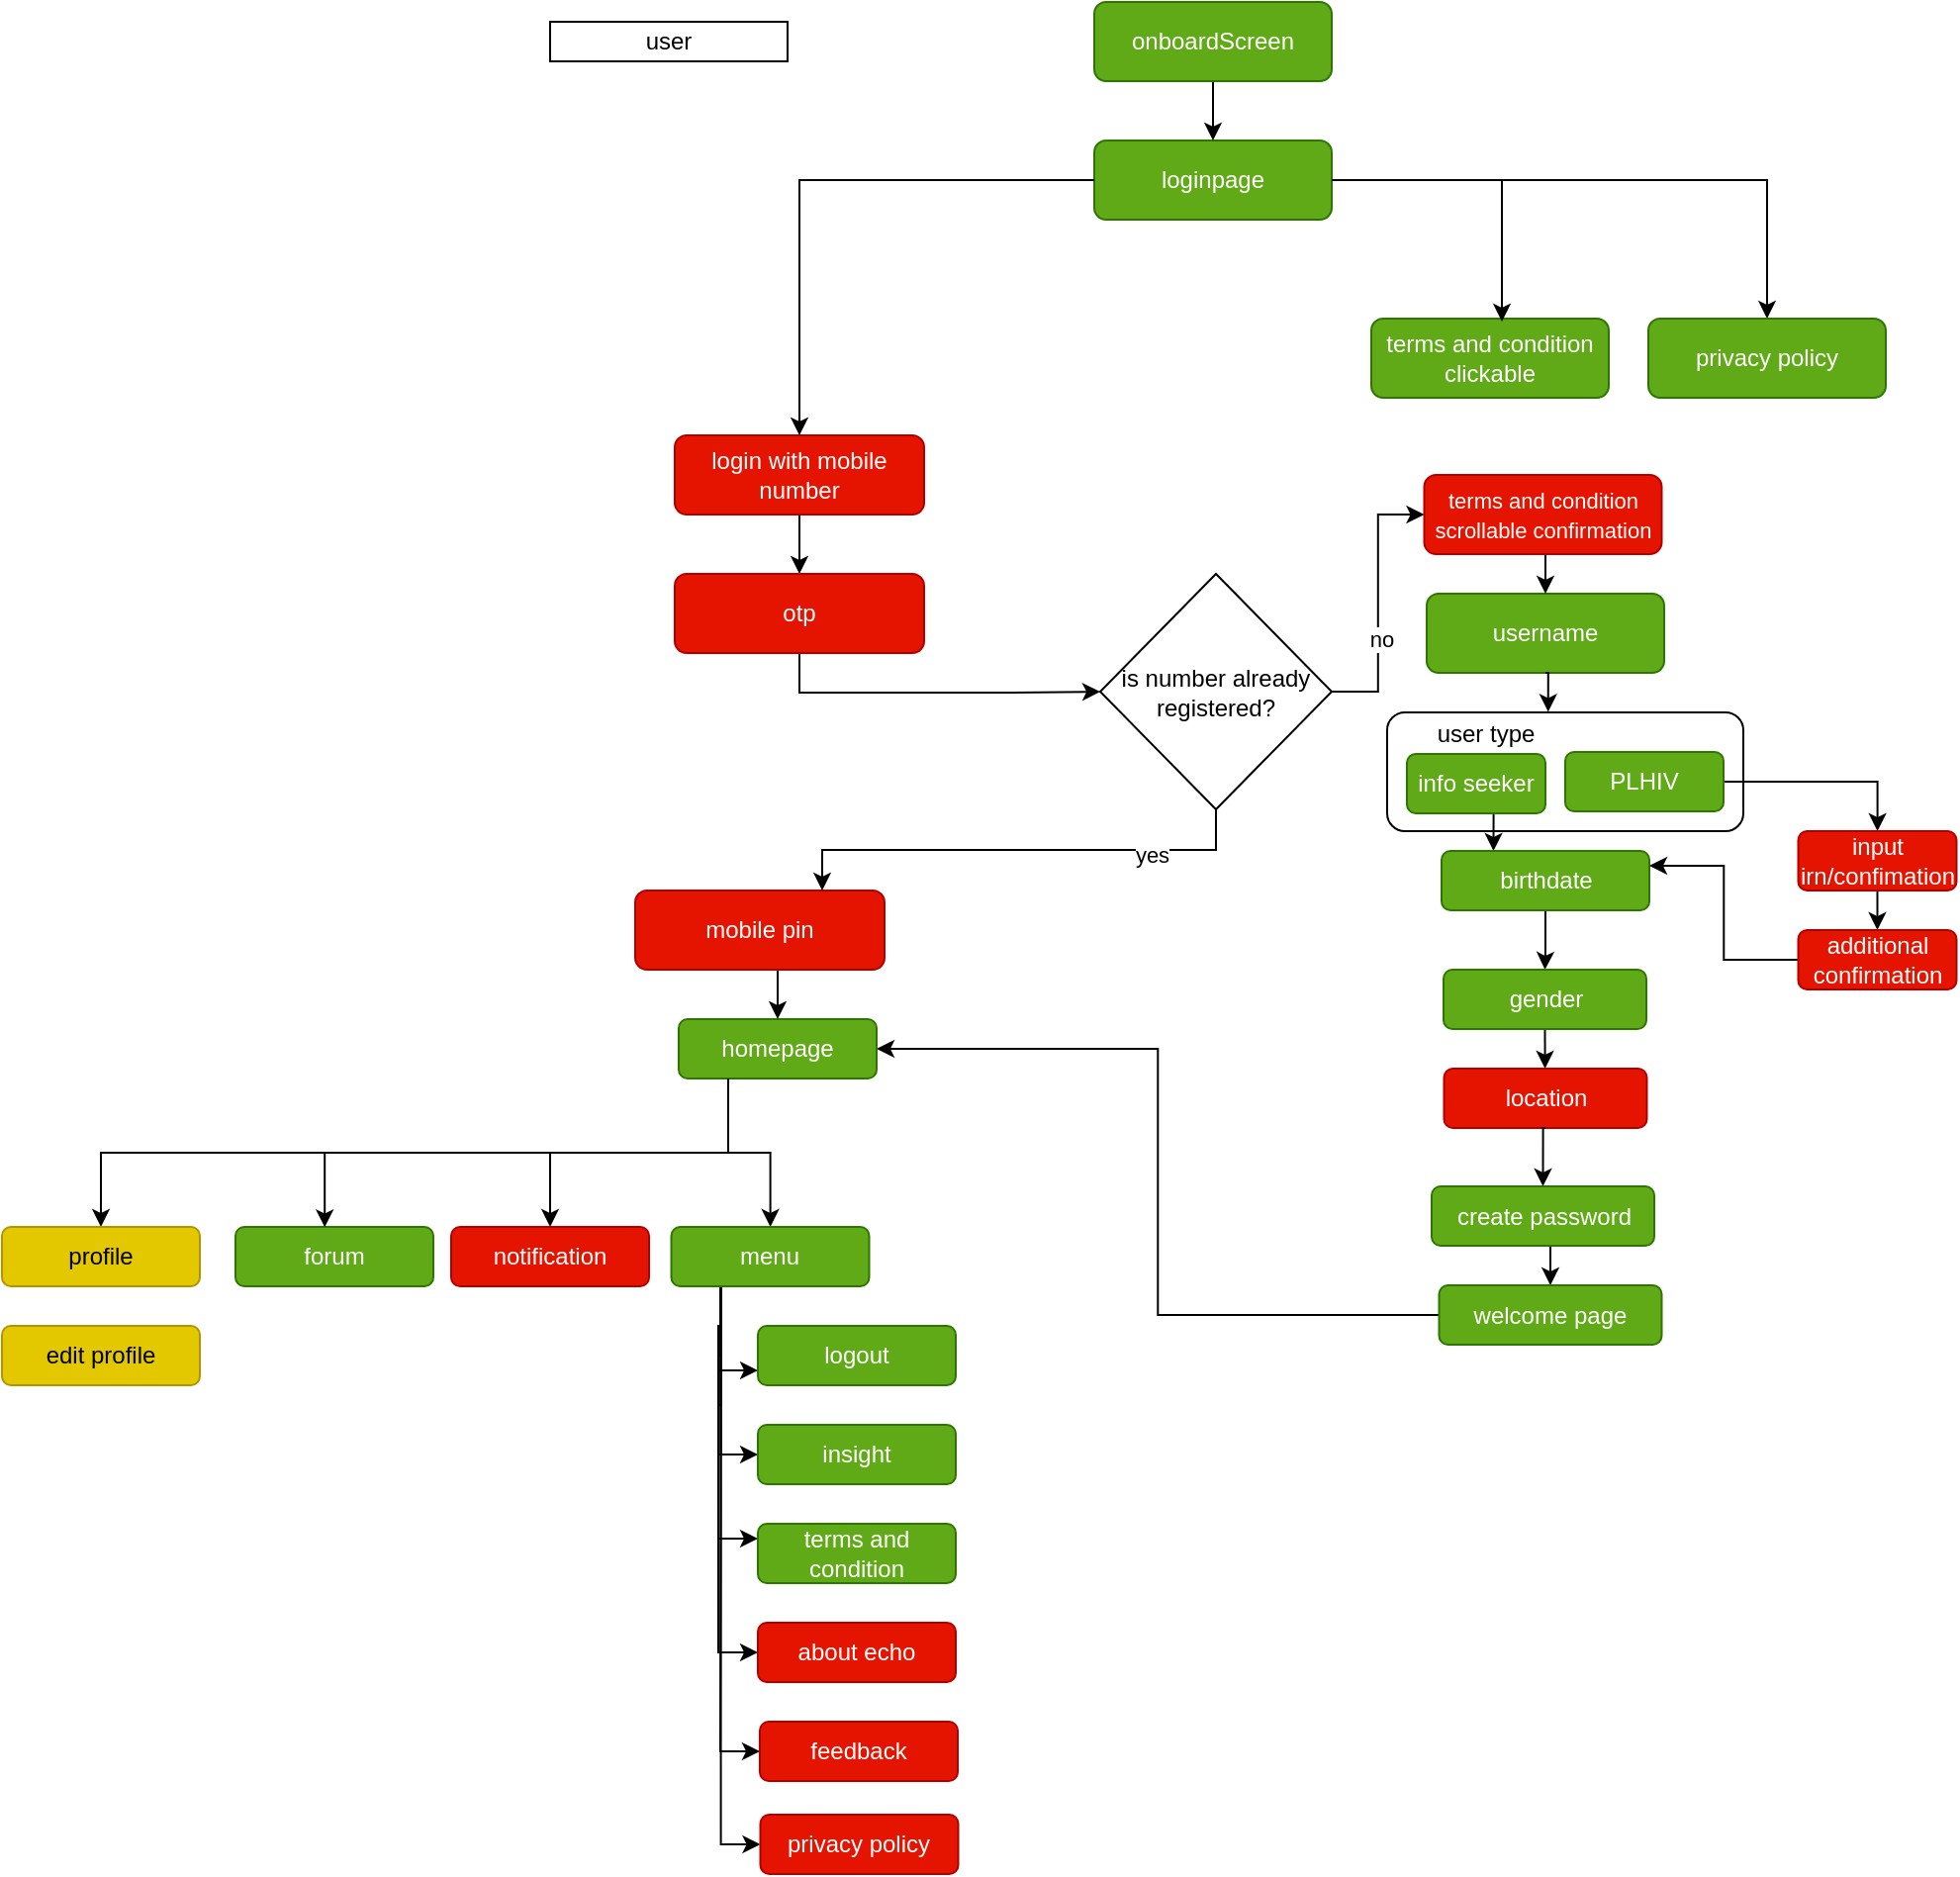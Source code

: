 <mxfile version="27.0.5">
  <diagram name="Page-1" id="9R6yXRowSwLRwM4YF0jt">
    <mxGraphModel dx="2231" dy="1020" grid="1" gridSize="10" guides="1" tooltips="1" connect="1" arrows="1" fold="1" page="1" pageScale="1" pageWidth="850" pageHeight="1100" math="0" shadow="0">
      <root>
        <mxCell id="0" />
        <mxCell id="1" parent="0" />
        <mxCell id="_LMe8sHWsWOSTw_ekPAe-2" value="user" style="rounded=0;whiteSpace=wrap;html=1;" parent="1" vertex="1">
          <mxGeometry x="7" y="31" width="120" height="20" as="geometry" />
        </mxCell>
        <mxCell id="_LMe8sHWsWOSTw_ekPAe-17" style="edgeStyle=orthogonalEdgeStyle;rounded=0;orthogonalLoop=1;jettySize=auto;html=1;exitX=0;exitY=0.5;exitDx=0;exitDy=0;" parent="1" source="_LMe8sHWsWOSTw_ekPAe-4" edge="1">
          <mxGeometry relative="1" as="geometry">
            <mxPoint x="282.176" y="111" as="targetPoint" />
          </mxGeometry>
        </mxCell>
        <mxCell id="_LMe8sHWsWOSTw_ekPAe-27" style="edgeStyle=orthogonalEdgeStyle;rounded=0;orthogonalLoop=1;jettySize=auto;html=1;exitX=1;exitY=0.5;exitDx=0;exitDy=0;" parent="1" source="_LMe8sHWsWOSTw_ekPAe-4" target="_LMe8sHWsWOSTw_ekPAe-12" edge="1">
          <mxGeometry relative="1" as="geometry" />
        </mxCell>
        <mxCell id="_LMe8sHWsWOSTw_ekPAe-4" value="loginpage" style="rounded=1;whiteSpace=wrap;html=1;fillColor=#60a917;fontColor=#ffffff;strokeColor=#2D7600;" parent="1" vertex="1">
          <mxGeometry x="282" y="91" width="120" height="40" as="geometry" />
        </mxCell>
        <mxCell id="-NJHEdXc2_ys1D_Juve5-9" style="edgeStyle=orthogonalEdgeStyle;rounded=0;orthogonalLoop=1;jettySize=auto;html=1;exitX=0.5;exitY=1;exitDx=0;exitDy=0;" edge="1" parent="1" source="_LMe8sHWsWOSTw_ekPAe-10" target="-NJHEdXc2_ys1D_Juve5-8">
          <mxGeometry relative="1" as="geometry" />
        </mxCell>
        <mxCell id="_LMe8sHWsWOSTw_ekPAe-10" value="login with mobile number" style="rounded=1;whiteSpace=wrap;html=1;fillColor=#e51400;fontColor=#ffffff;strokeColor=#B20000;" parent="1" vertex="1">
          <mxGeometry x="70" y="240" width="126" height="40" as="geometry" />
        </mxCell>
        <mxCell id="_LMe8sHWsWOSTw_ekPAe-11" value="&lt;div&gt;terms and condition&lt;/div&gt;&lt;div&gt;clickable&lt;/div&gt;" style="rounded=1;whiteSpace=wrap;html=1;fillColor=#60a917;fontColor=#ffffff;strokeColor=#2D7600;" parent="1" vertex="1">
          <mxGeometry x="422" y="181" width="120" height="40" as="geometry" />
        </mxCell>
        <mxCell id="_LMe8sHWsWOSTw_ekPAe-12" value="privacy policy" style="rounded=1;whiteSpace=wrap;html=1;fillColor=#60a917;fontColor=#ffffff;strokeColor=#2D7600;" parent="1" vertex="1">
          <mxGeometry x="562" y="181" width="120" height="40" as="geometry" />
        </mxCell>
        <mxCell id="_LMe8sHWsWOSTw_ekPAe-22" style="edgeStyle=orthogonalEdgeStyle;rounded=0;orthogonalLoop=1;jettySize=auto;html=1;exitX=0;exitY=0.5;exitDx=0;exitDy=0;entryX=0.5;entryY=0;entryDx=0;entryDy=0;" parent="1" source="_LMe8sHWsWOSTw_ekPAe-4" target="_LMe8sHWsWOSTw_ekPAe-10" edge="1">
          <mxGeometry relative="1" as="geometry">
            <mxPoint x="165.52" y="181.6" as="targetPoint" />
          </mxGeometry>
        </mxCell>
        <mxCell id="_LMe8sHWsWOSTw_ekPAe-26" style="edgeStyle=orthogonalEdgeStyle;rounded=0;orthogonalLoop=1;jettySize=auto;html=1;exitX=1;exitY=0.5;exitDx=0;exitDy=0;entryX=0.55;entryY=0.037;entryDx=0;entryDy=0;entryPerimeter=0;" parent="1" source="_LMe8sHWsWOSTw_ekPAe-4" target="_LMe8sHWsWOSTw_ekPAe-11" edge="1">
          <mxGeometry relative="1" as="geometry" />
        </mxCell>
        <mxCell id="_LMe8sHWsWOSTw_ekPAe-28" value="username" style="rounded=1;whiteSpace=wrap;html=1;fillColor=#60a917;fontColor=#ffffff;strokeColor=#2D7600;" parent="1" vertex="1">
          <mxGeometry x="450" y="320" width="120" height="40" as="geometry" />
        </mxCell>
        <mxCell id="_LMe8sHWsWOSTw_ekPAe-31" value="" style="rounded=1;whiteSpace=wrap;html=1;" parent="1" vertex="1">
          <mxGeometry x="430" y="380" width="180" height="60" as="geometry" />
        </mxCell>
        <mxCell id="_LMe8sHWsWOSTw_ekPAe-51" style="edgeStyle=orthogonalEdgeStyle;rounded=0;orthogonalLoop=1;jettySize=auto;html=1;exitX=1;exitY=0.5;exitDx=0;exitDy=0;" parent="1" source="_LMe8sHWsWOSTw_ekPAe-32" target="_LMe8sHWsWOSTw_ekPAe-50" edge="1">
          <mxGeometry relative="1" as="geometry" />
        </mxCell>
        <mxCell id="_LMe8sHWsWOSTw_ekPAe-32" value="PLHIV" style="rounded=1;whiteSpace=wrap;html=1;fillColor=#60a917;fontColor=#ffffff;strokeColor=#2D7600;" parent="1" vertex="1">
          <mxGeometry x="520" y="400" width="80" height="30" as="geometry" />
        </mxCell>
        <mxCell id="_LMe8sHWsWOSTw_ekPAe-49" style="edgeStyle=orthogonalEdgeStyle;rounded=0;orthogonalLoop=1;jettySize=auto;html=1;exitX=0.5;exitY=1;exitDx=0;exitDy=0;entryX=0.25;entryY=0;entryDx=0;entryDy=0;" parent="1" source="_LMe8sHWsWOSTw_ekPAe-33" target="_LMe8sHWsWOSTw_ekPAe-36" edge="1">
          <mxGeometry relative="1" as="geometry" />
        </mxCell>
        <mxCell id="_LMe8sHWsWOSTw_ekPAe-33" value="info seeker" style="rounded=1;whiteSpace=wrap;html=1;fillColor=#60a917;fontColor=#ffffff;strokeColor=#2D7600;" parent="1" vertex="1">
          <mxGeometry x="440" y="401" width="70" height="30" as="geometry" />
        </mxCell>
        <mxCell id="_LMe8sHWsWOSTw_ekPAe-34" value="user type" style="rounded=1;whiteSpace=wrap;html=1;strokeColor=none;" parent="1" vertex="1">
          <mxGeometry x="440" y="386" width="80" height="10" as="geometry" />
        </mxCell>
        <mxCell id="-NJHEdXc2_ys1D_Juve5-6" style="edgeStyle=orthogonalEdgeStyle;rounded=0;orthogonalLoop=1;jettySize=auto;html=1;exitX=0.5;exitY=1;exitDx=0;exitDy=0;" edge="1" parent="1" source="_LMe8sHWsWOSTw_ekPAe-36" target="-NJHEdXc2_ys1D_Juve5-5">
          <mxGeometry relative="1" as="geometry" />
        </mxCell>
        <mxCell id="_LMe8sHWsWOSTw_ekPAe-36" value="birthdate" style="rounded=1;whiteSpace=wrap;html=1;fillColor=#60a917;fontColor=#ffffff;strokeColor=#2D7600;" parent="1" vertex="1">
          <mxGeometry x="457.5" y="450" width="105" height="30" as="geometry" />
        </mxCell>
        <mxCell id="_LMe8sHWsWOSTw_ekPAe-37" value="location" style="rounded=1;whiteSpace=wrap;html=1;fillColor=#e51400;fontColor=#ffffff;strokeColor=#B20000;" parent="1" vertex="1">
          <mxGeometry x="458.75" y="560" width="102.5" height="30" as="geometry" />
        </mxCell>
        <mxCell id="_LMe8sHWsWOSTw_ekPAe-54" style="edgeStyle=orthogonalEdgeStyle;rounded=0;orthogonalLoop=1;jettySize=auto;html=1;exitX=0.5;exitY=1;exitDx=0;exitDy=0;entryX=0.5;entryY=0;entryDx=0;entryDy=0;" parent="1" source="_LMe8sHWsWOSTw_ekPAe-40" target="_LMe8sHWsWOSTw_ekPAe-53" edge="1">
          <mxGeometry relative="1" as="geometry" />
        </mxCell>
        <mxCell id="_LMe8sHWsWOSTw_ekPAe-40" value="create password" style="rounded=1;whiteSpace=wrap;html=1;fillColor=#60a917;fontColor=#ffffff;strokeColor=#2D7600;" parent="1" vertex="1">
          <mxGeometry x="452.5" y="619.5" width="112.5" height="30" as="geometry" />
        </mxCell>
        <mxCell id="_LMe8sHWsWOSTw_ekPAe-42" style="edgeStyle=orthogonalEdgeStyle;rounded=0;orthogonalLoop=1;jettySize=auto;html=1;exitX=0.5;exitY=1;exitDx=0;exitDy=0;entryX=0.452;entryY=-0.005;entryDx=0;entryDy=0;entryPerimeter=0;" parent="1" source="_LMe8sHWsWOSTw_ekPAe-28" target="_LMe8sHWsWOSTw_ekPAe-31" edge="1">
          <mxGeometry relative="1" as="geometry" />
        </mxCell>
        <mxCell id="-NJHEdXc2_ys1D_Juve5-35" style="edgeStyle=orthogonalEdgeStyle;rounded=0;orthogonalLoop=1;jettySize=auto;html=1;exitX=0.5;exitY=1;exitDx=0;exitDy=0;entryX=0.5;entryY=0;entryDx=0;entryDy=0;" edge="1" parent="1" source="_LMe8sHWsWOSTw_ekPAe-50" target="-NJHEdXc2_ys1D_Juve5-17">
          <mxGeometry relative="1" as="geometry" />
        </mxCell>
        <mxCell id="_LMe8sHWsWOSTw_ekPAe-50" value="input irn/confimation " style="rounded=1;whiteSpace=wrap;html=1;fillColor=#e51400;fontColor=#ffffff;strokeColor=#B20000;" parent="1" vertex="1">
          <mxGeometry x="637.75" y="440" width="80" height="30" as="geometry" />
        </mxCell>
        <mxCell id="_LMe8sHWsWOSTw_ekPAe-56" style="edgeStyle=orthogonalEdgeStyle;rounded=0;orthogonalLoop=1;jettySize=auto;html=1;exitX=0;exitY=0.5;exitDx=0;exitDy=0;entryX=1;entryY=0.5;entryDx=0;entryDy=0;" parent="1" source="_LMe8sHWsWOSTw_ekPAe-53" target="_LMe8sHWsWOSTw_ekPAe-55" edge="1">
          <mxGeometry relative="1" as="geometry" />
        </mxCell>
        <mxCell id="_LMe8sHWsWOSTw_ekPAe-53" value="welcome page" style="rounded=1;whiteSpace=wrap;html=1;fillColor=#60a917;fontColor=#ffffff;strokeColor=#2D7600;" parent="1" vertex="1">
          <mxGeometry x="456.25" y="669.5" width="112.5" height="30" as="geometry" />
        </mxCell>
        <mxCell id="_LMe8sHWsWOSTw_ekPAe-66" style="edgeStyle=orthogonalEdgeStyle;rounded=0;orthogonalLoop=1;jettySize=auto;html=1;exitX=0.25;exitY=1;exitDx=0;exitDy=0;" parent="1" source="_LMe8sHWsWOSTw_ekPAe-55" target="_LMe8sHWsWOSTw_ekPAe-62" edge="1">
          <mxGeometry relative="1" as="geometry" />
        </mxCell>
        <mxCell id="_LMe8sHWsWOSTw_ekPAe-68" style="edgeStyle=orthogonalEdgeStyle;rounded=0;orthogonalLoop=1;jettySize=auto;html=1;exitX=0.25;exitY=1;exitDx=0;exitDy=0;" parent="1" source="_LMe8sHWsWOSTw_ekPAe-55" target="_LMe8sHWsWOSTw_ekPAe-63" edge="1">
          <mxGeometry relative="1" as="geometry" />
        </mxCell>
        <mxCell id="_LMe8sHWsWOSTw_ekPAe-69" style="edgeStyle=orthogonalEdgeStyle;rounded=0;orthogonalLoop=1;jettySize=auto;html=1;exitX=0.25;exitY=1;exitDx=0;exitDy=0;entryX=0.5;entryY=0;entryDx=0;entryDy=0;" parent="1" source="_LMe8sHWsWOSTw_ekPAe-55" target="_LMe8sHWsWOSTw_ekPAe-60" edge="1">
          <mxGeometry relative="1" as="geometry" />
        </mxCell>
        <mxCell id="_LMe8sHWsWOSTw_ekPAe-55" value="homepage" style="rounded=1;whiteSpace=wrap;html=1;fillColor=#60a917;fontColor=#ffffff;strokeColor=#2D7600;" parent="1" vertex="1">
          <mxGeometry x="72" y="535" width="100" height="30" as="geometry" />
        </mxCell>
        <mxCell id="_LMe8sHWsWOSTw_ekPAe-59" style="edgeStyle=orthogonalEdgeStyle;rounded=0;orthogonalLoop=1;jettySize=auto;html=1;exitX=0.5;exitY=1;exitDx=0;exitDy=0;entryX=0.5;entryY=0;entryDx=0;entryDy=0;" parent="1" source="_LMe8sHWsWOSTw_ekPAe-58" target="_LMe8sHWsWOSTw_ekPAe-4" edge="1">
          <mxGeometry relative="1" as="geometry" />
        </mxCell>
        <mxCell id="_LMe8sHWsWOSTw_ekPAe-58" value="onboardScreen" style="rounded=1;whiteSpace=wrap;html=1;fillColor=#60a917;fontColor=#ffffff;strokeColor=#2D7600;" parent="1" vertex="1">
          <mxGeometry x="282" y="21" width="120" height="40" as="geometry" />
        </mxCell>
        <mxCell id="_LMe8sHWsWOSTw_ekPAe-60" value="profile" style="rounded=1;whiteSpace=wrap;html=1;fillColor=#e3c800;fontColor=#000000;strokeColor=#B09500;" parent="1" vertex="1">
          <mxGeometry x="-270" y="640" width="100" height="30" as="geometry" />
        </mxCell>
        <mxCell id="_LMe8sHWsWOSTw_ekPAe-61" value="forum" style="rounded=1;whiteSpace=wrap;html=1;fillColor=#60a917;fontColor=#ffffff;strokeColor=#2D7600;" parent="1" vertex="1">
          <mxGeometry x="-152" y="640" width="100" height="30" as="geometry" />
        </mxCell>
        <mxCell id="_LMe8sHWsWOSTw_ekPAe-62" value="notification" style="rounded=1;whiteSpace=wrap;html=1;fillColor=#e51400;fontColor=#ffffff;strokeColor=#B20000;" parent="1" vertex="1">
          <mxGeometry x="-43" y="640" width="100" height="30" as="geometry" />
        </mxCell>
        <mxCell id="_LMe8sHWsWOSTw_ekPAe-75" style="edgeStyle=orthogonalEdgeStyle;rounded=0;orthogonalLoop=1;jettySize=auto;html=1;exitX=0.25;exitY=1;exitDx=0;exitDy=0;entryX=0;entryY=0.5;entryDx=0;entryDy=0;" parent="1" source="_LMe8sHWsWOSTw_ekPAe-63" target="_LMe8sHWsWOSTw_ekPAe-74" edge="1">
          <mxGeometry relative="1" as="geometry" />
        </mxCell>
        <mxCell id="_LMe8sHWsWOSTw_ekPAe-76" style="edgeStyle=orthogonalEdgeStyle;rounded=0;orthogonalLoop=1;jettySize=auto;html=1;exitX=0.25;exitY=1;exitDx=0;exitDy=0;entryX=0;entryY=0.5;entryDx=0;entryDy=0;" parent="1" source="_LMe8sHWsWOSTw_ekPAe-63" target="_LMe8sHWsWOSTw_ekPAe-73" edge="1">
          <mxGeometry relative="1" as="geometry" />
        </mxCell>
        <mxCell id="_LMe8sHWsWOSTw_ekPAe-77" style="edgeStyle=orthogonalEdgeStyle;rounded=0;orthogonalLoop=1;jettySize=auto;html=1;exitX=0.25;exitY=1;exitDx=0;exitDy=0;entryX=0;entryY=0.25;entryDx=0;entryDy=0;" parent="1" source="_LMe8sHWsWOSTw_ekPAe-63" target="_LMe8sHWsWOSTw_ekPAe-72" edge="1">
          <mxGeometry relative="1" as="geometry" />
        </mxCell>
        <mxCell id="_LMe8sHWsWOSTw_ekPAe-78" style="edgeStyle=orthogonalEdgeStyle;rounded=0;orthogonalLoop=1;jettySize=auto;html=1;exitX=0.25;exitY=1;exitDx=0;exitDy=0;entryX=0;entryY=0.5;entryDx=0;entryDy=0;" parent="1" source="_LMe8sHWsWOSTw_ekPAe-63" target="_LMe8sHWsWOSTw_ekPAe-71" edge="1">
          <mxGeometry relative="1" as="geometry" />
        </mxCell>
        <mxCell id="_LMe8sHWsWOSTw_ekPAe-79" style="edgeStyle=orthogonalEdgeStyle;rounded=0;orthogonalLoop=1;jettySize=auto;html=1;exitX=0.25;exitY=1;exitDx=0;exitDy=0;entryX=0;entryY=0.75;entryDx=0;entryDy=0;" parent="1" source="_LMe8sHWsWOSTw_ekPAe-63" target="_LMe8sHWsWOSTw_ekPAe-70" edge="1">
          <mxGeometry relative="1" as="geometry" />
        </mxCell>
        <mxCell id="-NJHEdXc2_ys1D_Juve5-16" style="edgeStyle=orthogonalEdgeStyle;rounded=0;orthogonalLoop=1;jettySize=auto;html=1;exitX=0.25;exitY=1;exitDx=0;exitDy=0;entryX=0;entryY=0.5;entryDx=0;entryDy=0;" edge="1" parent="1" source="_LMe8sHWsWOSTw_ekPAe-63" target="-NJHEdXc2_ys1D_Juve5-15">
          <mxGeometry relative="1" as="geometry" />
        </mxCell>
        <mxCell id="_LMe8sHWsWOSTw_ekPAe-63" value="menu" style="rounded=1;whiteSpace=wrap;html=1;fillColor=#60a917;fontColor=#ffffff;strokeColor=#2D7600;" parent="1" vertex="1">
          <mxGeometry x="68.25" y="640" width="100" height="30" as="geometry" />
        </mxCell>
        <mxCell id="_LMe8sHWsWOSTw_ekPAe-65" style="edgeStyle=orthogonalEdgeStyle;rounded=0;orthogonalLoop=1;jettySize=auto;html=1;exitX=0.25;exitY=1;exitDx=0;exitDy=0;entryX=0.451;entryY=0.006;entryDx=0;entryDy=0;entryPerimeter=0;" parent="1" source="_LMe8sHWsWOSTw_ekPAe-55" target="_LMe8sHWsWOSTw_ekPAe-61" edge="1">
          <mxGeometry relative="1" as="geometry">
            <mxPoint x="69" y="790" as="targetPoint" />
          </mxGeometry>
        </mxCell>
        <mxCell id="_LMe8sHWsWOSTw_ekPAe-70" value="logout" style="rounded=1;whiteSpace=wrap;html=1;fillColor=#60a917;fontColor=#ffffff;strokeColor=#2D7600;" parent="1" vertex="1">
          <mxGeometry x="112" y="690" width="100" height="30" as="geometry" />
        </mxCell>
        <mxCell id="_LMe8sHWsWOSTw_ekPAe-71" value="insight" style="rounded=1;whiteSpace=wrap;html=1;fillColor=#60a917;fontColor=#ffffff;strokeColor=#2D7600;" parent="1" vertex="1">
          <mxGeometry x="112" y="740" width="100" height="30" as="geometry" />
        </mxCell>
        <mxCell id="_LMe8sHWsWOSTw_ekPAe-72" value="terms and condition" style="rounded=1;whiteSpace=wrap;html=1;fillColor=#60a917;fontColor=#ffffff;strokeColor=#2D7600;" parent="1" vertex="1">
          <mxGeometry x="112" y="790" width="100" height="30" as="geometry" />
        </mxCell>
        <mxCell id="_LMe8sHWsWOSTw_ekPAe-73" value="about echo" style="rounded=1;whiteSpace=wrap;html=1;fillColor=#e51400;fontColor=#ffffff;strokeColor=#B20000;" parent="1" vertex="1">
          <mxGeometry x="112" y="840" width="100" height="30" as="geometry" />
        </mxCell>
        <mxCell id="_LMe8sHWsWOSTw_ekPAe-74" value="feedback" style="rounded=1;whiteSpace=wrap;html=1;fillColor=#e51400;fontColor=#ffffff;strokeColor=#B20000;" parent="1" vertex="1">
          <mxGeometry x="113" y="890" width="100" height="30" as="geometry" />
        </mxCell>
        <mxCell id="-NJHEdXc2_ys1D_Juve5-4" style="edgeStyle=orthogonalEdgeStyle;rounded=0;orthogonalLoop=1;jettySize=auto;html=1;exitX=0.5;exitY=1;exitDx=0;exitDy=0;entryX=0.5;entryY=0;entryDx=0;entryDy=0;" edge="1" parent="1" source="-NJHEdXc2_ys1D_Juve5-2" target="_LMe8sHWsWOSTw_ekPAe-28">
          <mxGeometry relative="1" as="geometry" />
        </mxCell>
        <mxCell id="-NJHEdXc2_ys1D_Juve5-2" value="&lt;div&gt;&lt;font style=&quot;font-size: 11px;&quot;&gt;terms and condition scrollable confirmation&lt;/font&gt;&lt;/div&gt;" style="rounded=1;whiteSpace=wrap;html=1;fillColor=#e51400;fontColor=#ffffff;strokeColor=#B20000;" vertex="1" parent="1">
          <mxGeometry x="448.75" y="260" width="120" height="40" as="geometry" />
        </mxCell>
        <mxCell id="-NJHEdXc2_ys1D_Juve5-7" style="edgeStyle=orthogonalEdgeStyle;rounded=0;orthogonalLoop=1;jettySize=auto;html=1;exitX=0.5;exitY=1;exitDx=0;exitDy=0;" edge="1" parent="1" source="-NJHEdXc2_ys1D_Juve5-5" target="_LMe8sHWsWOSTw_ekPAe-37">
          <mxGeometry relative="1" as="geometry" />
        </mxCell>
        <mxCell id="-NJHEdXc2_ys1D_Juve5-5" value="gender" style="rounded=1;whiteSpace=wrap;html=1;fillColor=#60a917;fontColor=#ffffff;strokeColor=#2D7600;" vertex="1" parent="1">
          <mxGeometry x="458.5" y="510" width="102.5" height="30" as="geometry" />
        </mxCell>
        <mxCell id="-NJHEdXc2_ys1D_Juve5-34" style="edgeStyle=orthogonalEdgeStyle;rounded=0;orthogonalLoop=1;jettySize=auto;html=1;exitX=0.5;exitY=1;exitDx=0;exitDy=0;entryX=0;entryY=0.5;entryDx=0;entryDy=0;" edge="1" parent="1" source="-NJHEdXc2_ys1D_Juve5-8" target="-NJHEdXc2_ys1D_Juve5-28">
          <mxGeometry relative="1" as="geometry" />
        </mxCell>
        <mxCell id="-NJHEdXc2_ys1D_Juve5-8" value="otp" style="rounded=1;whiteSpace=wrap;html=1;fillColor=#e51400;fontColor=#ffffff;strokeColor=#B20000;" vertex="1" parent="1">
          <mxGeometry x="70" y="310" width="126" height="40" as="geometry" />
        </mxCell>
        <mxCell id="-NJHEdXc2_ys1D_Juve5-14" value="edit profile" style="rounded=1;whiteSpace=wrap;html=1;fillColor=#e3c800;fontColor=#000000;strokeColor=#B09500;" vertex="1" parent="1">
          <mxGeometry x="-270" y="690" width="100" height="30" as="geometry" />
        </mxCell>
        <mxCell id="-NJHEdXc2_ys1D_Juve5-15" value="privacy policy" style="rounded=1;whiteSpace=wrap;html=1;fillColor=#e51400;fontColor=#ffffff;strokeColor=#B20000;" vertex="1" parent="1">
          <mxGeometry x="113.25" y="937" width="100" height="30" as="geometry" />
        </mxCell>
        <mxCell id="-NJHEdXc2_ys1D_Juve5-18" style="edgeStyle=orthogonalEdgeStyle;rounded=0;orthogonalLoop=1;jettySize=auto;html=1;exitX=0;exitY=0.5;exitDx=0;exitDy=0;entryX=1;entryY=0.25;entryDx=0;entryDy=0;" edge="1" parent="1" source="-NJHEdXc2_ys1D_Juve5-17" target="_LMe8sHWsWOSTw_ekPAe-36">
          <mxGeometry relative="1" as="geometry" />
        </mxCell>
        <mxCell id="-NJHEdXc2_ys1D_Juve5-17" value="additional confirmation" style="rounded=1;whiteSpace=wrap;html=1;fillColor=#e51400;fontColor=#ffffff;strokeColor=#B20000;" vertex="1" parent="1">
          <mxGeometry x="637.75" y="490" width="80" height="30" as="geometry" />
        </mxCell>
        <mxCell id="-NJHEdXc2_ys1D_Juve5-22" style="edgeStyle=orthogonalEdgeStyle;rounded=0;orthogonalLoop=1;jettySize=auto;html=1;exitX=0.5;exitY=1;exitDx=0;exitDy=0;entryX=0.5;entryY=0;entryDx=0;entryDy=0;" edge="1" parent="1" source="-NJHEdXc2_ys1D_Juve5-20" target="_LMe8sHWsWOSTw_ekPAe-55">
          <mxGeometry relative="1" as="geometry" />
        </mxCell>
        <mxCell id="-NJHEdXc2_ys1D_Juve5-20" value="mobile pin" style="rounded=1;whiteSpace=wrap;html=1;fillColor=#e51400;fontColor=#ffffff;strokeColor=#B20000;" vertex="1" parent="1">
          <mxGeometry x="50" y="470" width="126" height="40" as="geometry" />
        </mxCell>
        <mxCell id="-NJHEdXc2_ys1D_Juve5-24" style="edgeStyle=orthogonalEdgeStyle;rounded=0;orthogonalLoop=1;jettySize=auto;html=1;exitX=0.5;exitY=1;exitDx=0;exitDy=0;entryX=0.5;entryY=0;entryDx=0;entryDy=0;" edge="1" parent="1" source="_LMe8sHWsWOSTw_ekPAe-37" target="_LMe8sHWsWOSTw_ekPAe-40">
          <mxGeometry relative="1" as="geometry">
            <mxPoint x="510.137" y="610" as="targetPoint" />
          </mxGeometry>
        </mxCell>
        <mxCell id="-NJHEdXc2_ys1D_Juve5-29" style="edgeStyle=orthogonalEdgeStyle;rounded=0;orthogonalLoop=1;jettySize=auto;html=1;exitX=1;exitY=0.5;exitDx=0;exitDy=0;entryX=0;entryY=0.5;entryDx=0;entryDy=0;" edge="1" parent="1" source="-NJHEdXc2_ys1D_Juve5-28" target="-NJHEdXc2_ys1D_Juve5-2">
          <mxGeometry relative="1" as="geometry" />
        </mxCell>
        <mxCell id="-NJHEdXc2_ys1D_Juve5-32" value="no" style="edgeLabel;html=1;align=center;verticalAlign=middle;resizable=0;points=[];" vertex="1" connectable="0" parent="-NJHEdXc2_ys1D_Juve5-29">
          <mxGeometry x="-0.268" y="-1" relative="1" as="geometry">
            <mxPoint as="offset" />
          </mxGeometry>
        </mxCell>
        <mxCell id="-NJHEdXc2_ys1D_Juve5-30" style="edgeStyle=orthogonalEdgeStyle;rounded=0;orthogonalLoop=1;jettySize=auto;html=1;exitX=0.5;exitY=1;exitDx=0;exitDy=0;entryX=0.75;entryY=0;entryDx=0;entryDy=0;" edge="1" parent="1" source="-NJHEdXc2_ys1D_Juve5-28" target="-NJHEdXc2_ys1D_Juve5-20">
          <mxGeometry relative="1" as="geometry" />
        </mxCell>
        <mxCell id="-NJHEdXc2_ys1D_Juve5-33" value="yes" style="edgeLabel;html=1;align=center;verticalAlign=middle;resizable=0;points=[];" vertex="1" connectable="0" parent="-NJHEdXc2_ys1D_Juve5-30">
          <mxGeometry x="-0.56" y="2" relative="1" as="geometry">
            <mxPoint as="offset" />
          </mxGeometry>
        </mxCell>
        <mxCell id="-NJHEdXc2_ys1D_Juve5-28" value="is number already registered?" style="rhombus;whiteSpace=wrap;html=1;" vertex="1" parent="1">
          <mxGeometry x="285" y="310" width="117" height="119" as="geometry" />
        </mxCell>
      </root>
    </mxGraphModel>
  </diagram>
</mxfile>
